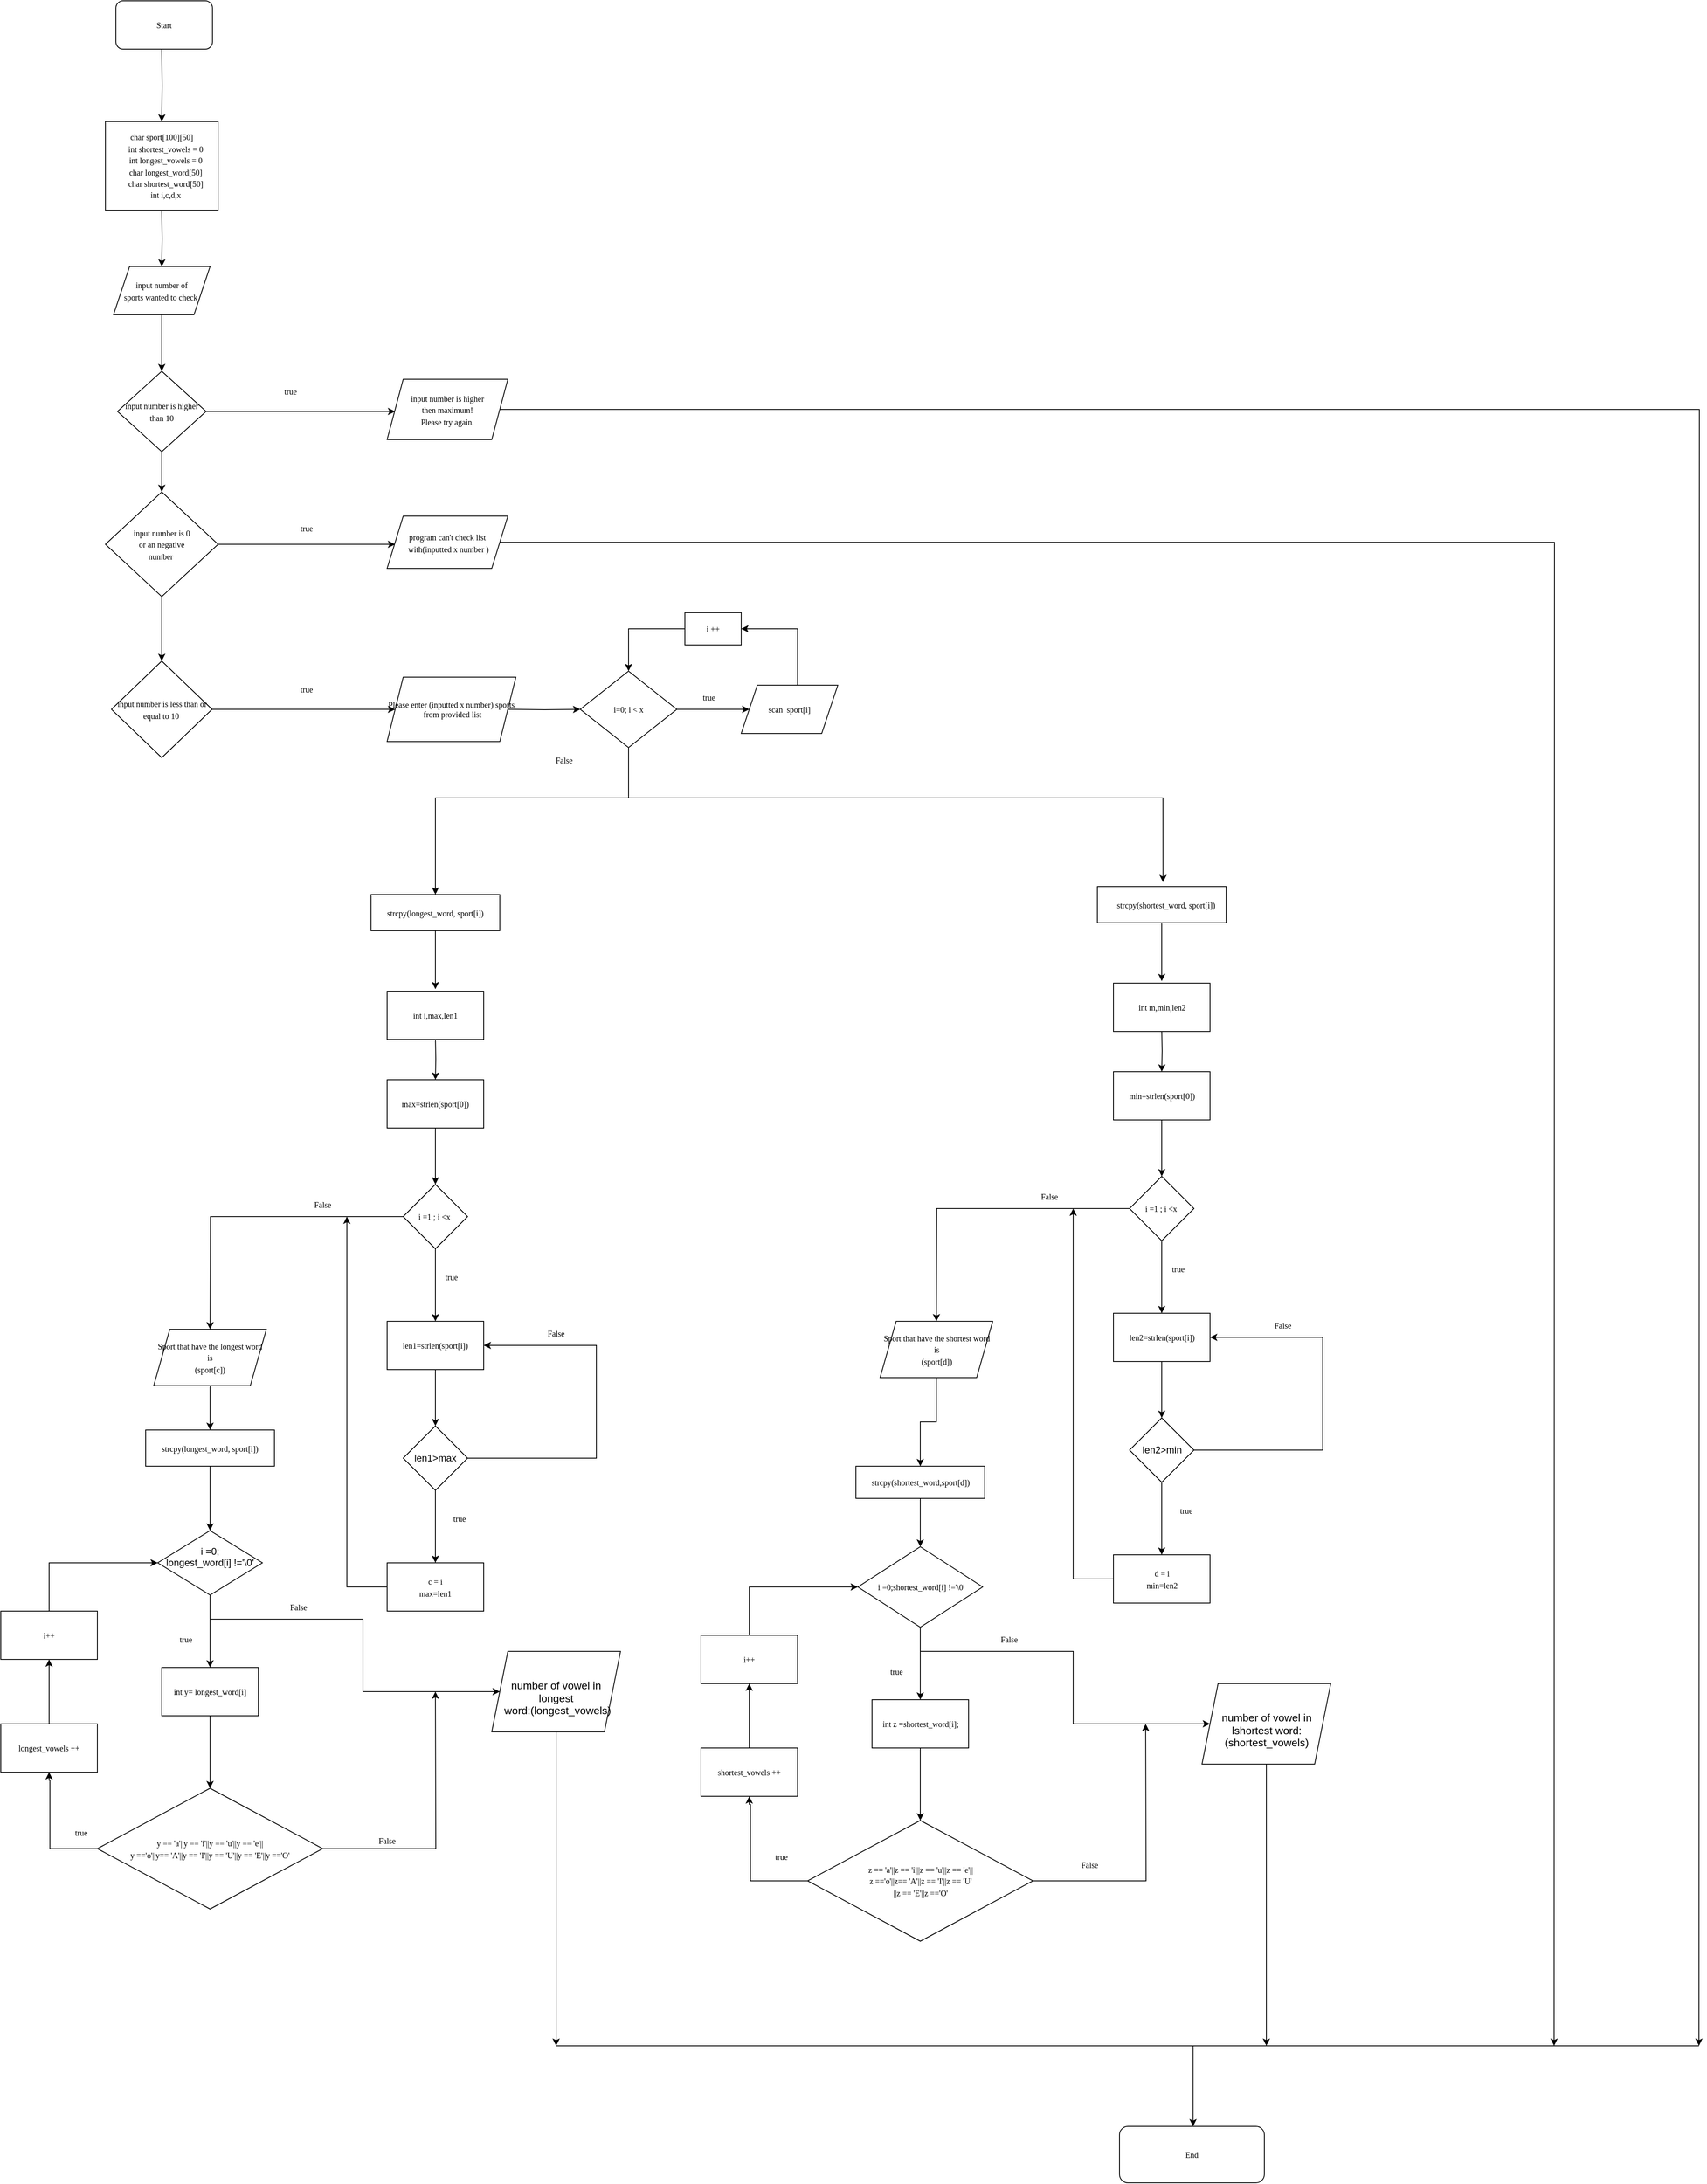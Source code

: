 <mxfile version="22.1.4" type="device">
  <diagram name="Page-1" id="bylLVdhNhdebg491qZv4">
    <mxGraphModel dx="1657" dy="1540" grid="1" gridSize="10" guides="1" tooltips="1" connect="1" arrows="1" fold="1" page="1" pageScale="1" pageWidth="850" pageHeight="1100" math="0" shadow="0">
      <root>
        <mxCell id="0" />
        <mxCell id="1" parent="0" />
        <mxCell id="D5_zNUtGiPTcxHI_EXiZ-26" value="" style="edgeStyle=orthogonalEdgeStyle;rounded=0;orthogonalLoop=1;jettySize=auto;html=1;entryX=0.5;entryY=0;entryDx=0;entryDy=0;" edge="1" parent="1" target="D5_zNUtGiPTcxHI_EXiZ-115">
          <mxGeometry relative="1" as="geometry">
            <mxPoint x="170" y="-110" as="sourcePoint" />
            <mxPoint x="169.974" y="-40" as="targetPoint" />
          </mxGeometry>
        </mxCell>
        <mxCell id="D5_zNUtGiPTcxHI_EXiZ-11" style="edgeStyle=orthogonalEdgeStyle;rounded=0;orthogonalLoop=1;jettySize=auto;html=1;entryX=0.5;entryY=0;entryDx=0;entryDy=0;" edge="1" parent="1" source="D5_zNUtGiPTcxHI_EXiZ-1" target="D5_zNUtGiPTcxHI_EXiZ-4">
          <mxGeometry relative="1" as="geometry" />
        </mxCell>
        <mxCell id="D5_zNUtGiPTcxHI_EXiZ-1" value="&lt;font style=&quot;font-size: 10px;&quot; face=&quot;Verdana&quot;&gt;input number of &lt;br&gt;sports wanted to check&amp;nbsp;&lt;/font&gt;" style="shape=parallelogram;perimeter=parallelogramPerimeter;whiteSpace=wrap;html=1;fixedSize=1;" vertex="1" parent="1">
          <mxGeometry x="110" y="160" width="120" height="60" as="geometry" />
        </mxCell>
        <mxCell id="D5_zNUtGiPTcxHI_EXiZ-12" style="edgeStyle=orthogonalEdgeStyle;rounded=0;orthogonalLoop=1;jettySize=auto;html=1;entryX=0.5;entryY=0;entryDx=0;entryDy=0;" edge="1" parent="1" source="D5_zNUtGiPTcxHI_EXiZ-4" target="D5_zNUtGiPTcxHI_EXiZ-10">
          <mxGeometry relative="1" as="geometry" />
        </mxCell>
        <mxCell id="D5_zNUtGiPTcxHI_EXiZ-16" value="" style="edgeStyle=orthogonalEdgeStyle;rounded=0;orthogonalLoop=1;jettySize=auto;html=1;" edge="1" parent="1" source="D5_zNUtGiPTcxHI_EXiZ-4">
          <mxGeometry relative="1" as="geometry">
            <mxPoint x="460" y="340" as="targetPoint" />
          </mxGeometry>
        </mxCell>
        <mxCell id="D5_zNUtGiPTcxHI_EXiZ-4" value="&lt;font style=&quot;font-size: 10px;&quot; face=&quot;Verdana&quot;&gt;input number is higher than 10&lt;/font&gt;" style="rhombus;whiteSpace=wrap;html=1;" vertex="1" parent="1">
          <mxGeometry x="115" y="290" width="110" height="100" as="geometry" />
        </mxCell>
        <mxCell id="D5_zNUtGiPTcxHI_EXiZ-21" value="" style="edgeStyle=orthogonalEdgeStyle;rounded=0;orthogonalLoop=1;jettySize=auto;html=1;" edge="1" parent="1" source="D5_zNUtGiPTcxHI_EXiZ-9">
          <mxGeometry relative="1" as="geometry">
            <mxPoint x="460" y="710" as="targetPoint" />
          </mxGeometry>
        </mxCell>
        <mxCell id="D5_zNUtGiPTcxHI_EXiZ-9" value="&lt;font style=&quot;font-size: 10px;&quot; face=&quot;Verdana&quot;&gt;input number is less than or equal to 10&amp;nbsp;&lt;/font&gt;" style="rhombus;whiteSpace=wrap;html=1;" vertex="1" parent="1">
          <mxGeometry x="107.5" y="650" width="125" height="120" as="geometry" />
        </mxCell>
        <mxCell id="D5_zNUtGiPTcxHI_EXiZ-13" style="edgeStyle=orthogonalEdgeStyle;rounded=0;orthogonalLoop=1;jettySize=auto;html=1;entryX=0.5;entryY=0;entryDx=0;entryDy=0;" edge="1" parent="1" source="D5_zNUtGiPTcxHI_EXiZ-10" target="D5_zNUtGiPTcxHI_EXiZ-9">
          <mxGeometry relative="1" as="geometry" />
        </mxCell>
        <mxCell id="D5_zNUtGiPTcxHI_EXiZ-19" value="" style="edgeStyle=orthogonalEdgeStyle;rounded=0;orthogonalLoop=1;jettySize=auto;html=1;" edge="1" parent="1" source="D5_zNUtGiPTcxHI_EXiZ-10">
          <mxGeometry relative="1" as="geometry">
            <mxPoint x="460" y="505" as="targetPoint" />
          </mxGeometry>
        </mxCell>
        <mxCell id="D5_zNUtGiPTcxHI_EXiZ-10" value="&lt;font style=&quot;font-size: 10px;&quot; face=&quot;Verdana&quot;&gt;input number is 0 &lt;br&gt;or an negative &lt;br&gt;number&amp;nbsp;&lt;/font&gt;" style="rhombus;whiteSpace=wrap;html=1;" vertex="1" parent="1">
          <mxGeometry x="100" y="440" width="140" height="130" as="geometry" />
        </mxCell>
        <mxCell id="D5_zNUtGiPTcxHI_EXiZ-17" value="&lt;font style=&quot;font-size: 10px;&quot; face=&quot;Verdana&quot;&gt;true&lt;/font&gt;" style="text;html=1;strokeColor=none;fillColor=none;align=center;verticalAlign=middle;whiteSpace=wrap;rounded=0;" vertex="1" parent="1">
          <mxGeometry x="300" y="300" width="60" height="30" as="geometry" />
        </mxCell>
        <mxCell id="D5_zNUtGiPTcxHI_EXiZ-31" value="" style="edgeStyle=orthogonalEdgeStyle;rounded=0;orthogonalLoop=1;jettySize=auto;html=1;" edge="1" parent="1" target="D5_zNUtGiPTcxHI_EXiZ-30">
          <mxGeometry relative="1" as="geometry">
            <mxPoint x="600" y="710" as="sourcePoint" />
          </mxGeometry>
        </mxCell>
        <mxCell id="D5_zNUtGiPTcxHI_EXiZ-27" style="edgeStyle=orthogonalEdgeStyle;rounded=0;orthogonalLoop=1;jettySize=auto;html=1;entryX=0.5;entryY=0;entryDx=0;entryDy=0;" edge="1" parent="1" target="D5_zNUtGiPTcxHI_EXiZ-1">
          <mxGeometry relative="1" as="geometry">
            <mxPoint x="170" y="90" as="sourcePoint" />
          </mxGeometry>
        </mxCell>
        <mxCell id="D5_zNUtGiPTcxHI_EXiZ-28" value="&lt;font style=&quot;font-size: 10px;&quot; face=&quot;Verdana&quot;&gt;true&lt;/font&gt;" style="text;html=1;strokeColor=none;fillColor=none;align=center;verticalAlign=middle;whiteSpace=wrap;rounded=0;" vertex="1" parent="1">
          <mxGeometry x="320" y="470" width="60" height="30" as="geometry" />
        </mxCell>
        <mxCell id="D5_zNUtGiPTcxHI_EXiZ-29" value="&lt;font style=&quot;font-size: 10px;&quot; face=&quot;Verdana&quot;&gt;true&lt;/font&gt;" style="text;html=1;strokeColor=none;fillColor=none;align=center;verticalAlign=middle;whiteSpace=wrap;rounded=0;" vertex="1" parent="1">
          <mxGeometry x="320" y="670" width="60" height="30" as="geometry" />
        </mxCell>
        <mxCell id="D5_zNUtGiPTcxHI_EXiZ-33" value="" style="edgeStyle=orthogonalEdgeStyle;rounded=0;orthogonalLoop=1;jettySize=auto;html=1;" edge="1" parent="1" source="D5_zNUtGiPTcxHI_EXiZ-30" target="D5_zNUtGiPTcxHI_EXiZ-32">
          <mxGeometry relative="1" as="geometry" />
        </mxCell>
        <mxCell id="D5_zNUtGiPTcxHI_EXiZ-166" style="edgeStyle=orthogonalEdgeStyle;rounded=0;orthogonalLoop=1;jettySize=auto;html=1;entryX=0.5;entryY=0;entryDx=0;entryDy=0;" edge="1" parent="1" source="D5_zNUtGiPTcxHI_EXiZ-30" target="D5_zNUtGiPTcxHI_EXiZ-44">
          <mxGeometry relative="1" as="geometry">
            <mxPoint x="750" y="840" as="targetPoint" />
            <Array as="points">
              <mxPoint x="750" y="820" />
              <mxPoint x="510" y="820" />
            </Array>
          </mxGeometry>
        </mxCell>
        <mxCell id="D5_zNUtGiPTcxHI_EXiZ-30" value="&lt;font style=&quot;font-size: 10px;&quot; face=&quot;Verdana&quot;&gt;i=0; i &amp;lt; x&lt;/font&gt;" style="rhombus;whiteSpace=wrap;html=1;" vertex="1" parent="1">
          <mxGeometry x="690" y="662.5" width="120" height="95" as="geometry" />
        </mxCell>
        <mxCell id="D5_zNUtGiPTcxHI_EXiZ-32" value="&lt;font style=&quot;font-size: 10px;&quot; face=&quot;Verdana&quot;&gt;scan&amp;nbsp; sport[i]&lt;/font&gt;" style="shape=parallelogram;perimeter=parallelogramPerimeter;whiteSpace=wrap;html=1;fixedSize=1;" vertex="1" parent="1">
          <mxGeometry x="890" y="680" width="120" height="60" as="geometry" />
        </mxCell>
        <mxCell id="D5_zNUtGiPTcxHI_EXiZ-34" value="&lt;font style=&quot;font-size: 10px;&quot; face=&quot;Verdana&quot;&gt;i ++&lt;/font&gt;" style="whiteSpace=wrap;html=1;" vertex="1" parent="1">
          <mxGeometry x="820" y="590" width="70" height="40" as="geometry" />
        </mxCell>
        <mxCell id="D5_zNUtGiPTcxHI_EXiZ-41" value="" style="endArrow=classic;html=1;rounded=0;entryX=1;entryY=0.5;entryDx=0;entryDy=0;" edge="1" parent="1" target="D5_zNUtGiPTcxHI_EXiZ-34">
          <mxGeometry width="50" height="50" relative="1" as="geometry">
            <mxPoint x="960" y="680" as="sourcePoint" />
            <mxPoint x="960" y="600" as="targetPoint" />
            <Array as="points">
              <mxPoint x="960" y="610" />
            </Array>
          </mxGeometry>
        </mxCell>
        <mxCell id="D5_zNUtGiPTcxHI_EXiZ-42" value="" style="endArrow=classic;html=1;rounded=0;entryX=0.5;entryY=0;entryDx=0;entryDy=0;" edge="1" parent="1" target="D5_zNUtGiPTcxHI_EXiZ-30">
          <mxGeometry width="50" height="50" relative="1" as="geometry">
            <mxPoint x="820" y="610" as="sourcePoint" />
            <mxPoint x="870" y="560" as="targetPoint" />
            <Array as="points">
              <mxPoint x="750" y="610" />
            </Array>
          </mxGeometry>
        </mxCell>
        <mxCell id="D5_zNUtGiPTcxHI_EXiZ-43" value="&lt;font style=&quot;font-size: 10px;&quot; face=&quot;Verdana&quot;&gt;true&lt;/font&gt;" style="text;html=1;strokeColor=none;fillColor=none;align=center;verticalAlign=middle;whiteSpace=wrap;rounded=0;" vertex="1" parent="1">
          <mxGeometry x="820" y="680" width="60" height="30" as="geometry" />
        </mxCell>
        <mxCell id="D5_zNUtGiPTcxHI_EXiZ-47" value="" style="edgeStyle=orthogonalEdgeStyle;rounded=0;orthogonalLoop=1;jettySize=auto;html=1;" edge="1" parent="1" source="D5_zNUtGiPTcxHI_EXiZ-44">
          <mxGeometry relative="1" as="geometry">
            <mxPoint x="510" y="1057.5" as="targetPoint" />
          </mxGeometry>
        </mxCell>
        <mxCell id="D5_zNUtGiPTcxHI_EXiZ-44" value="&lt;font style=&quot;font-size: 10px;&quot; face=&quot;Verdana&quot;&gt;strcpy(longest_word, sport[i])&lt;/font&gt;" style="whiteSpace=wrap;html=1;" vertex="1" parent="1">
          <mxGeometry x="430" y="940" width="160" height="45" as="geometry" />
        </mxCell>
        <mxCell id="D5_zNUtGiPTcxHI_EXiZ-55" style="edgeStyle=orthogonalEdgeStyle;rounded=0;orthogonalLoop=1;jettySize=auto;html=1;entryX=0.5;entryY=0;entryDx=0;entryDy=0;" edge="1" parent="1" target="D5_zNUtGiPTcxHI_EXiZ-54">
          <mxGeometry relative="1" as="geometry">
            <mxPoint x="510" y="1117.5" as="sourcePoint" />
          </mxGeometry>
        </mxCell>
        <mxCell id="D5_zNUtGiPTcxHI_EXiZ-58" value="" style="edgeStyle=orthogonalEdgeStyle;rounded=0;orthogonalLoop=1;jettySize=auto;html=1;" edge="1" parent="1" source="D5_zNUtGiPTcxHI_EXiZ-54" target="D5_zNUtGiPTcxHI_EXiZ-57">
          <mxGeometry relative="1" as="geometry" />
        </mxCell>
        <mxCell id="D5_zNUtGiPTcxHI_EXiZ-54" value="&lt;font style=&quot;font-size: 10px;&quot; face=&quot;Verdana&quot;&gt;max=strlen(sport[0])&lt;/font&gt;" style="rounded=0;whiteSpace=wrap;html=1;" vertex="1" parent="1">
          <mxGeometry x="450" y="1170" width="120" height="60" as="geometry" />
        </mxCell>
        <mxCell id="D5_zNUtGiPTcxHI_EXiZ-56" value="&lt;font style=&quot;font-size: 10px;&quot; face=&quot;Verdana&quot;&gt;Start&lt;/font&gt;" style="rounded=1;whiteSpace=wrap;html=1;" vertex="1" parent="1">
          <mxGeometry x="113" y="-170" width="120" height="60" as="geometry" />
        </mxCell>
        <mxCell id="D5_zNUtGiPTcxHI_EXiZ-61" value="" style="edgeStyle=orthogonalEdgeStyle;rounded=0;orthogonalLoop=1;jettySize=auto;html=1;" edge="1" parent="1" source="D5_zNUtGiPTcxHI_EXiZ-57">
          <mxGeometry relative="1" as="geometry">
            <mxPoint x="230" y="1480" as="targetPoint" />
          </mxGeometry>
        </mxCell>
        <mxCell id="D5_zNUtGiPTcxHI_EXiZ-67" value="" style="edgeStyle=orthogonalEdgeStyle;rounded=0;orthogonalLoop=1;jettySize=auto;html=1;" edge="1" parent="1" source="D5_zNUtGiPTcxHI_EXiZ-57" target="D5_zNUtGiPTcxHI_EXiZ-66">
          <mxGeometry relative="1" as="geometry" />
        </mxCell>
        <mxCell id="D5_zNUtGiPTcxHI_EXiZ-57" value="&lt;font face=&quot;Verdana&quot; style=&quot;font-size: 10px;&quot;&gt;i =1 ; i &amp;lt;x&amp;nbsp;&lt;/font&gt;" style="rhombus;whiteSpace=wrap;html=1;rounded=0;" vertex="1" parent="1">
          <mxGeometry x="470" y="1300" width="80" height="80" as="geometry" />
        </mxCell>
        <mxCell id="D5_zNUtGiPTcxHI_EXiZ-175" style="edgeStyle=orthogonalEdgeStyle;rounded=0;orthogonalLoop=1;jettySize=auto;html=1;" edge="1" parent="1" source="D5_zNUtGiPTcxHI_EXiZ-62">
          <mxGeometry relative="1" as="geometry">
            <mxPoint x="2080" y="2370" as="targetPoint" />
          </mxGeometry>
        </mxCell>
        <mxCell id="D5_zNUtGiPTcxHI_EXiZ-62" value="&lt;font style=&quot;font-size: 10px;&quot; face=&quot;Verdana&quot;&gt;input number is higher &lt;br&gt;then maximum!&lt;br style=&quot;border-color: var(--border-color);&quot;&gt;&lt;span style=&quot;&quot;&gt;Please try again.&lt;/span&gt;&lt;/font&gt;" style="shape=parallelogram;perimeter=parallelogramPerimeter;whiteSpace=wrap;html=1;fixedSize=1;" vertex="1" parent="1">
          <mxGeometry x="450" y="300" width="150" height="75" as="geometry" />
        </mxCell>
        <mxCell id="D5_zNUtGiPTcxHI_EXiZ-176" style="edgeStyle=orthogonalEdgeStyle;rounded=0;orthogonalLoop=1;jettySize=auto;html=1;" edge="1" parent="1" source="D5_zNUtGiPTcxHI_EXiZ-63">
          <mxGeometry relative="1" as="geometry">
            <mxPoint x="1900" y="2370" as="targetPoint" />
          </mxGeometry>
        </mxCell>
        <mxCell id="D5_zNUtGiPTcxHI_EXiZ-63" value="&lt;font style=&quot;font-size: 10px;&quot; face=&quot;Verdana&quot;&gt;&lt;font style=&quot;font-size: 10px;&quot;&gt;program can&#39;t check list&lt;br&gt;&amp;nbsp;with&lt;/font&gt;&lt;span style=&quot;&quot;&gt;(inputted x number )&lt;/span&gt;&lt;/font&gt;" style="shape=parallelogram;perimeter=parallelogramPerimeter;whiteSpace=wrap;html=1;fixedSize=1;" vertex="1" parent="1">
          <mxGeometry x="450" y="470" width="150" height="65" as="geometry" />
        </mxCell>
        <mxCell id="D5_zNUtGiPTcxHI_EXiZ-64" value="&lt;div style=&quot;border-color: var(--border-color); font-size: 10px;&quot;&gt;&lt;font style=&quot;font-size: 10px;&quot; face=&quot;Verdana&quot;&gt;&lt;font style=&quot;border-color: var(--border-color); font-size: 10px;&quot;&gt;Please enter&amp;nbsp;(inputted x number)&amp;nbsp;&lt;/font&gt;&lt;span style=&quot;background-color: initial;&quot;&gt;sports&lt;/span&gt;&lt;/font&gt;&lt;/div&gt;&lt;div style=&quot;border-color: var(--border-color); font-size: 10px;&quot;&gt;&lt;font style=&quot;font-size: 10px;&quot; face=&quot;Verdana&quot;&gt;&lt;span style=&quot;background-color: initial;&quot;&gt;&amp;nbsp;from provided list&lt;/span&gt;&lt;/font&gt;&lt;/div&gt;" style="shape=parallelogram;perimeter=parallelogramPerimeter;whiteSpace=wrap;html=1;fixedSize=1;" vertex="1" parent="1">
          <mxGeometry x="450" y="670" width="160" height="80" as="geometry" />
        </mxCell>
        <mxCell id="D5_zNUtGiPTcxHI_EXiZ-101" style="edgeStyle=orthogonalEdgeStyle;rounded=0;orthogonalLoop=1;jettySize=auto;html=1;entryX=0.5;entryY=0;entryDx=0;entryDy=0;" edge="1" parent="1" source="D5_zNUtGiPTcxHI_EXiZ-65" target="D5_zNUtGiPTcxHI_EXiZ-100">
          <mxGeometry relative="1" as="geometry" />
        </mxCell>
        <mxCell id="D5_zNUtGiPTcxHI_EXiZ-65" value="&lt;font style=&quot;font-size: 10px;&quot; face=&quot;Verdana&quot;&gt;Sport that have the longest word is&lt;br&gt;(sport[c])&lt;/font&gt;" style="shape=parallelogram;perimeter=parallelogramPerimeter;whiteSpace=wrap;html=1;fixedSize=1;" vertex="1" parent="1">
          <mxGeometry x="160" y="1480" width="140" height="70" as="geometry" />
        </mxCell>
        <mxCell id="D5_zNUtGiPTcxHI_EXiZ-72" value="" style="edgeStyle=orthogonalEdgeStyle;rounded=0;orthogonalLoop=1;jettySize=auto;html=1;" edge="1" parent="1" source="D5_zNUtGiPTcxHI_EXiZ-66" target="D5_zNUtGiPTcxHI_EXiZ-71">
          <mxGeometry relative="1" as="geometry" />
        </mxCell>
        <mxCell id="D5_zNUtGiPTcxHI_EXiZ-66" value="&lt;font style=&quot;font-size: 10px;&quot; face=&quot;Verdana&quot;&gt;len1=strlen(sport[i])&lt;/font&gt;" style="rounded=0;whiteSpace=wrap;html=1;" vertex="1" parent="1">
          <mxGeometry x="450" y="1470" width="120" height="60" as="geometry" />
        </mxCell>
        <mxCell id="D5_zNUtGiPTcxHI_EXiZ-68" value="&lt;font style=&quot;font-size: 10px;&quot; face=&quot;Verdana&quot;&gt;true&lt;/font&gt;" style="text;html=1;strokeColor=none;fillColor=none;align=center;verticalAlign=middle;whiteSpace=wrap;rounded=0;" vertex="1" parent="1">
          <mxGeometry x="500" y="1400" width="60" height="30" as="geometry" />
        </mxCell>
        <mxCell id="D5_zNUtGiPTcxHI_EXiZ-69" value="&lt;font style=&quot;font-size: 10px;&quot; face=&quot;Verdana&quot;&gt;False&lt;/font&gt;" style="text;html=1;strokeColor=none;fillColor=none;align=center;verticalAlign=middle;whiteSpace=wrap;rounded=0;" vertex="1" parent="1">
          <mxGeometry x="640" y="757.5" width="60" height="30" as="geometry" />
        </mxCell>
        <mxCell id="D5_zNUtGiPTcxHI_EXiZ-70" value="&lt;font style=&quot;font-size: 10px;&quot; face=&quot;Verdana&quot;&gt;False&lt;/font&gt;" style="text;html=1;strokeColor=none;fillColor=none;align=center;verticalAlign=middle;whiteSpace=wrap;rounded=0;" vertex="1" parent="1">
          <mxGeometry x="340" y="1310" width="60" height="30" as="geometry" />
        </mxCell>
        <mxCell id="D5_zNUtGiPTcxHI_EXiZ-74" value="" style="edgeStyle=orthogonalEdgeStyle;rounded=0;orthogonalLoop=1;jettySize=auto;html=1;" edge="1" parent="1" source="D5_zNUtGiPTcxHI_EXiZ-71" target="D5_zNUtGiPTcxHI_EXiZ-73">
          <mxGeometry relative="1" as="geometry" />
        </mxCell>
        <mxCell id="D5_zNUtGiPTcxHI_EXiZ-76" style="edgeStyle=orthogonalEdgeStyle;rounded=0;orthogonalLoop=1;jettySize=auto;html=1;entryX=1;entryY=0.5;entryDx=0;entryDy=0;" edge="1" parent="1" source="D5_zNUtGiPTcxHI_EXiZ-71" target="D5_zNUtGiPTcxHI_EXiZ-66">
          <mxGeometry relative="1" as="geometry">
            <mxPoint x="660" y="1500" as="targetPoint" />
            <Array as="points">
              <mxPoint x="710" y="1640" />
              <mxPoint x="710" y="1500" />
            </Array>
          </mxGeometry>
        </mxCell>
        <mxCell id="D5_zNUtGiPTcxHI_EXiZ-71" value="len1&amp;gt;max" style="rhombus;whiteSpace=wrap;html=1;rounded=0;" vertex="1" parent="1">
          <mxGeometry x="470" y="1600" width="80" height="80" as="geometry" />
        </mxCell>
        <mxCell id="D5_zNUtGiPTcxHI_EXiZ-78" style="edgeStyle=orthogonalEdgeStyle;rounded=0;orthogonalLoop=1;jettySize=auto;html=1;entryX=1;entryY=1;entryDx=0;entryDy=0;" edge="1" parent="1" source="D5_zNUtGiPTcxHI_EXiZ-73" target="D5_zNUtGiPTcxHI_EXiZ-70">
          <mxGeometry relative="1" as="geometry" />
        </mxCell>
        <mxCell id="D5_zNUtGiPTcxHI_EXiZ-73" value="&lt;font style=&quot;font-size: 10px;&quot; face=&quot;Verdana&quot;&gt;c = i&lt;br&gt;max=len1&lt;/font&gt;" style="rounded=0;whiteSpace=wrap;html=1;" vertex="1" parent="1">
          <mxGeometry x="450" y="1770" width="120" height="60" as="geometry" />
        </mxCell>
        <mxCell id="D5_zNUtGiPTcxHI_EXiZ-75" value="&lt;font style=&quot;font-size: 10px;&quot; face=&quot;Verdana&quot;&gt;true&lt;/font&gt;" style="text;html=1;strokeColor=none;fillColor=none;align=center;verticalAlign=middle;whiteSpace=wrap;rounded=0;" vertex="1" parent="1">
          <mxGeometry x="510" y="1700" width="60" height="30" as="geometry" />
        </mxCell>
        <mxCell id="D5_zNUtGiPTcxHI_EXiZ-77" value="&lt;font style=&quot;font-size: 10px;&quot; face=&quot;Verdana&quot;&gt;False&lt;/font&gt;" style="text;html=1;strokeColor=none;fillColor=none;align=center;verticalAlign=middle;whiteSpace=wrap;rounded=0;" vertex="1" parent="1">
          <mxGeometry x="630" y="1470" width="60" height="30" as="geometry" />
        </mxCell>
        <mxCell id="D5_zNUtGiPTcxHI_EXiZ-79" value="" style="edgeStyle=orthogonalEdgeStyle;rounded=0;orthogonalLoop=1;jettySize=auto;html=1;" edge="1" parent="1" source="D5_zNUtGiPTcxHI_EXiZ-80">
          <mxGeometry relative="1" as="geometry">
            <mxPoint x="1412.5" y="1047.5" as="targetPoint" />
          </mxGeometry>
        </mxCell>
        <mxCell id="D5_zNUtGiPTcxHI_EXiZ-80" value="&lt;font style=&quot;font-size: 10px;&quot; face=&quot;Verdana&quot;&gt;&amp;nbsp; &amp;nbsp; strcpy(shortest_word, sport[i])&lt;/font&gt;" style="whiteSpace=wrap;html=1;" vertex="1" parent="1">
          <mxGeometry x="1332.5" y="930" width="160" height="45" as="geometry" />
        </mxCell>
        <mxCell id="D5_zNUtGiPTcxHI_EXiZ-81" style="edgeStyle=orthogonalEdgeStyle;rounded=0;orthogonalLoop=1;jettySize=auto;html=1;entryX=0.5;entryY=0;entryDx=0;entryDy=0;" edge="1" parent="1" target="D5_zNUtGiPTcxHI_EXiZ-84">
          <mxGeometry relative="1" as="geometry">
            <mxPoint x="1412.5" y="1107.5" as="sourcePoint" />
          </mxGeometry>
        </mxCell>
        <mxCell id="D5_zNUtGiPTcxHI_EXiZ-83" value="" style="edgeStyle=orthogonalEdgeStyle;rounded=0;orthogonalLoop=1;jettySize=auto;html=1;" edge="1" parent="1" source="D5_zNUtGiPTcxHI_EXiZ-84" target="D5_zNUtGiPTcxHI_EXiZ-87">
          <mxGeometry relative="1" as="geometry" />
        </mxCell>
        <mxCell id="D5_zNUtGiPTcxHI_EXiZ-84" value="&lt;font style=&quot;font-size: 10px;&quot; face=&quot;Verdana&quot;&gt;min=strlen(sport[0])&lt;/font&gt;" style="rounded=0;whiteSpace=wrap;html=1;" vertex="1" parent="1">
          <mxGeometry x="1352.5" y="1160" width="120" height="60" as="geometry" />
        </mxCell>
        <mxCell id="D5_zNUtGiPTcxHI_EXiZ-85" value="" style="edgeStyle=orthogonalEdgeStyle;rounded=0;orthogonalLoop=1;jettySize=auto;html=1;" edge="1" parent="1" source="D5_zNUtGiPTcxHI_EXiZ-87">
          <mxGeometry relative="1" as="geometry">
            <mxPoint x="1132.5" y="1470" as="targetPoint" />
          </mxGeometry>
        </mxCell>
        <mxCell id="D5_zNUtGiPTcxHI_EXiZ-86" value="" style="edgeStyle=orthogonalEdgeStyle;rounded=0;orthogonalLoop=1;jettySize=auto;html=1;" edge="1" parent="1" source="D5_zNUtGiPTcxHI_EXiZ-87" target="D5_zNUtGiPTcxHI_EXiZ-90">
          <mxGeometry relative="1" as="geometry" />
        </mxCell>
        <mxCell id="D5_zNUtGiPTcxHI_EXiZ-87" value="&lt;font face=&quot;Verdana&quot; style=&quot;font-size: 10px;&quot;&gt;i =1 ; i &amp;lt;x&amp;nbsp;&lt;/font&gt;" style="rhombus;whiteSpace=wrap;html=1;rounded=0;" vertex="1" parent="1">
          <mxGeometry x="1372.5" y="1290" width="80" height="80" as="geometry" />
        </mxCell>
        <mxCell id="D5_zNUtGiPTcxHI_EXiZ-165" style="edgeStyle=orthogonalEdgeStyle;rounded=0;orthogonalLoop=1;jettySize=auto;html=1;entryX=0.5;entryY=0;entryDx=0;entryDy=0;" edge="1" parent="1" source="D5_zNUtGiPTcxHI_EXiZ-88" target="D5_zNUtGiPTcxHI_EXiZ-133">
          <mxGeometry relative="1" as="geometry" />
        </mxCell>
        <mxCell id="D5_zNUtGiPTcxHI_EXiZ-88" value="&lt;font style=&quot;font-size: 10px;&quot; face=&quot;Verdana&quot;&gt;Sport that have the shortest word is&lt;br&gt;(sport[d])&lt;/font&gt;" style="shape=parallelogram;perimeter=parallelogramPerimeter;whiteSpace=wrap;html=1;fixedSize=1;" vertex="1" parent="1">
          <mxGeometry x="1062.5" y="1470" width="140" height="70" as="geometry" />
        </mxCell>
        <mxCell id="D5_zNUtGiPTcxHI_EXiZ-89" value="" style="edgeStyle=orthogonalEdgeStyle;rounded=0;orthogonalLoop=1;jettySize=auto;html=1;" edge="1" parent="1" source="D5_zNUtGiPTcxHI_EXiZ-90" target="D5_zNUtGiPTcxHI_EXiZ-95">
          <mxGeometry relative="1" as="geometry" />
        </mxCell>
        <mxCell id="D5_zNUtGiPTcxHI_EXiZ-90" value="&lt;font style=&quot;font-size: 10px;&quot; face=&quot;Verdana&quot;&gt;len2=strlen(sport[i])&lt;/font&gt;" style="rounded=0;whiteSpace=wrap;html=1;" vertex="1" parent="1">
          <mxGeometry x="1352.5" y="1460" width="120" height="60" as="geometry" />
        </mxCell>
        <mxCell id="D5_zNUtGiPTcxHI_EXiZ-91" value="&lt;font style=&quot;font-size: 10px;&quot; face=&quot;Verdana&quot;&gt;true&lt;/font&gt;" style="text;html=1;strokeColor=none;fillColor=none;align=center;verticalAlign=middle;whiteSpace=wrap;rounded=0;" vertex="1" parent="1">
          <mxGeometry x="1402.5" y="1390" width="60" height="30" as="geometry" />
        </mxCell>
        <mxCell id="D5_zNUtGiPTcxHI_EXiZ-92" value="&lt;font style=&quot;font-size: 10px;&quot; face=&quot;Verdana&quot;&gt;False&lt;/font&gt;" style="text;html=1;strokeColor=none;fillColor=none;align=center;verticalAlign=middle;whiteSpace=wrap;rounded=0;" vertex="1" parent="1">
          <mxGeometry x="1242.5" y="1300" width="60" height="30" as="geometry" />
        </mxCell>
        <mxCell id="D5_zNUtGiPTcxHI_EXiZ-93" value="" style="edgeStyle=orthogonalEdgeStyle;rounded=0;orthogonalLoop=1;jettySize=auto;html=1;" edge="1" parent="1" source="D5_zNUtGiPTcxHI_EXiZ-95" target="D5_zNUtGiPTcxHI_EXiZ-97">
          <mxGeometry relative="1" as="geometry" />
        </mxCell>
        <mxCell id="D5_zNUtGiPTcxHI_EXiZ-94" style="edgeStyle=orthogonalEdgeStyle;rounded=0;orthogonalLoop=1;jettySize=auto;html=1;entryX=1;entryY=0.5;entryDx=0;entryDy=0;" edge="1" parent="1" source="D5_zNUtGiPTcxHI_EXiZ-95" target="D5_zNUtGiPTcxHI_EXiZ-90">
          <mxGeometry relative="1" as="geometry">
            <mxPoint x="1562.5" y="1490" as="targetPoint" />
            <Array as="points">
              <mxPoint x="1612.5" y="1630" />
              <mxPoint x="1612.5" y="1490" />
            </Array>
          </mxGeometry>
        </mxCell>
        <mxCell id="D5_zNUtGiPTcxHI_EXiZ-95" value="len2&amp;gt;min" style="rhombus;whiteSpace=wrap;html=1;rounded=0;" vertex="1" parent="1">
          <mxGeometry x="1372.5" y="1590" width="80" height="80" as="geometry" />
        </mxCell>
        <mxCell id="D5_zNUtGiPTcxHI_EXiZ-96" style="edgeStyle=orthogonalEdgeStyle;rounded=0;orthogonalLoop=1;jettySize=auto;html=1;entryX=1;entryY=1;entryDx=0;entryDy=0;" edge="1" parent="1" source="D5_zNUtGiPTcxHI_EXiZ-97" target="D5_zNUtGiPTcxHI_EXiZ-92">
          <mxGeometry relative="1" as="geometry" />
        </mxCell>
        <mxCell id="D5_zNUtGiPTcxHI_EXiZ-97" value="&lt;font style=&quot;font-size: 10px;&quot; face=&quot;Verdana&quot;&gt;d = i&lt;br&gt;min=len2&lt;/font&gt;" style="rounded=0;whiteSpace=wrap;html=1;" vertex="1" parent="1">
          <mxGeometry x="1352.5" y="1760" width="120" height="60" as="geometry" />
        </mxCell>
        <mxCell id="D5_zNUtGiPTcxHI_EXiZ-98" value="&lt;font style=&quot;font-size: 10px;&quot; face=&quot;Verdana&quot;&gt;true&lt;/font&gt;" style="text;html=1;strokeColor=none;fillColor=none;align=center;verticalAlign=middle;whiteSpace=wrap;rounded=0;" vertex="1" parent="1">
          <mxGeometry x="1412.5" y="1690" width="60" height="30" as="geometry" />
        </mxCell>
        <mxCell id="D5_zNUtGiPTcxHI_EXiZ-99" value="&lt;font style=&quot;font-size: 10px;&quot; face=&quot;Verdana&quot;&gt;False&lt;/font&gt;" style="text;html=1;strokeColor=none;fillColor=none;align=center;verticalAlign=middle;whiteSpace=wrap;rounded=0;" vertex="1" parent="1">
          <mxGeometry x="1532.5" y="1460" width="60" height="30" as="geometry" />
        </mxCell>
        <mxCell id="D5_zNUtGiPTcxHI_EXiZ-103" value="" style="edgeStyle=orthogonalEdgeStyle;rounded=0;orthogonalLoop=1;jettySize=auto;html=1;" edge="1" parent="1" source="D5_zNUtGiPTcxHI_EXiZ-100" target="D5_zNUtGiPTcxHI_EXiZ-102">
          <mxGeometry relative="1" as="geometry" />
        </mxCell>
        <mxCell id="D5_zNUtGiPTcxHI_EXiZ-100" value="&lt;font style=&quot;font-size: 10px;&quot; face=&quot;Verdana&quot;&gt;strcpy(longest_word, sport[i])&lt;/font&gt;" style="whiteSpace=wrap;html=1;" vertex="1" parent="1">
          <mxGeometry x="150" y="1605" width="160" height="45" as="geometry" />
        </mxCell>
        <mxCell id="D5_zNUtGiPTcxHI_EXiZ-105" value="" style="edgeStyle=orthogonalEdgeStyle;rounded=0;orthogonalLoop=1;jettySize=auto;html=1;" edge="1" parent="1" source="D5_zNUtGiPTcxHI_EXiZ-102">
          <mxGeometry relative="1" as="geometry">
            <mxPoint x="230" y="1900.0" as="targetPoint" />
          </mxGeometry>
        </mxCell>
        <mxCell id="D5_zNUtGiPTcxHI_EXiZ-110" value="" style="edgeStyle=orthogonalEdgeStyle;rounded=0;orthogonalLoop=1;jettySize=auto;html=1;" edge="1" parent="1" source="D5_zNUtGiPTcxHI_EXiZ-102" target="D5_zNUtGiPTcxHI_EXiZ-109">
          <mxGeometry relative="1" as="geometry">
            <Array as="points">
              <mxPoint x="230" y="1840" />
              <mxPoint x="420" y="1840" />
            </Array>
          </mxGeometry>
        </mxCell>
        <mxCell id="D5_zNUtGiPTcxHI_EXiZ-102" value="i =0;&lt;br&gt;longest_word[i] !=&#39;\0&#39;&lt;br&gt;&amp;nbsp;" style="rhombus;whiteSpace=wrap;html=1;" vertex="1" parent="1">
          <mxGeometry x="165" y="1730" width="130" height="80" as="geometry" />
        </mxCell>
        <mxCell id="D5_zNUtGiPTcxHI_EXiZ-168" style="edgeStyle=orthogonalEdgeStyle;rounded=0;orthogonalLoop=1;jettySize=auto;html=1;" edge="1" parent="1" source="D5_zNUtGiPTcxHI_EXiZ-109">
          <mxGeometry relative="1" as="geometry">
            <mxPoint x="660" y="2370" as="targetPoint" />
          </mxGeometry>
        </mxCell>
        <mxCell id="D5_zNUtGiPTcxHI_EXiZ-109" value="&lt;span style=&quot;font-size:10.0pt;mso-bidi-font-size:12.0pt;&lt;br/&gt;line-height:107%;font-family:&amp;quot;Verdana&amp;quot;,sans-serif;mso-fareast-font-family:Calibri;&lt;br/&gt;mso-fareast-theme-font:minor-latin;mso-bidi-font-family:&amp;quot;Cordia New&amp;quot;;&lt;br/&gt;mso-bidi-theme-font:minor-bidi;mso-ansi-language:EN-US;mso-fareast-language:&lt;br/&gt;EN-US;mso-bidi-language:TH&quot;&gt;&lt;br&gt;number of vowel in longest&lt;br&gt;&amp;nbsp;word:(longest_vowels)&lt;/span&gt;&lt;br&gt;" style="shape=parallelogram;perimeter=parallelogramPerimeter;whiteSpace=wrap;html=1;fixedSize=1;" vertex="1" parent="1">
          <mxGeometry x="580" y="1880" width="160" height="100" as="geometry" />
        </mxCell>
        <mxCell id="D5_zNUtGiPTcxHI_EXiZ-112" value="&lt;font style=&quot;font-size: 10px;&quot; face=&quot;Verdana&quot;&gt;False&lt;/font&gt;" style="text;html=1;strokeColor=none;fillColor=none;align=center;verticalAlign=middle;whiteSpace=wrap;rounded=0;" vertex="1" parent="1">
          <mxGeometry x="310" y="1810" width="60" height="30" as="geometry" />
        </mxCell>
        <mxCell id="D5_zNUtGiPTcxHI_EXiZ-113" value="&lt;font style=&quot;font-size: 10px;&quot; face=&quot;Verdana&quot;&gt;true&lt;/font&gt;" style="text;html=1;strokeColor=none;fillColor=none;align=center;verticalAlign=middle;whiteSpace=wrap;rounded=0;" vertex="1" parent="1">
          <mxGeometry x="170" y="1850" width="60" height="30" as="geometry" />
        </mxCell>
        <mxCell id="D5_zNUtGiPTcxHI_EXiZ-115" value="&lt;font style=&quot;font-size: 10px;&quot; face=&quot;Verdana&quot;&gt;char sport[100][50]&lt;br style=&quot;border-color: var(--border-color);&quot;&gt;&amp;nbsp; &amp;nbsp; int shortest_vowels = 0&lt;br style=&quot;border-color: var(--border-color);&quot;&gt;&amp;nbsp; &amp;nbsp; int longest_vowels = 0&lt;br style=&quot;border-color: var(--border-color);&quot;&gt;&amp;nbsp; &amp;nbsp; char longest_word[50]&lt;br style=&quot;border-color: var(--border-color);&quot;&gt;&amp;nbsp; &amp;nbsp; char shortest_word[50]&lt;br style=&quot;border-color: var(--border-color);&quot;&gt;&amp;nbsp; &amp;nbsp; int i,c,d,x&lt;/font&gt;" style="rounded=0;whiteSpace=wrap;html=1;" vertex="1" parent="1">
          <mxGeometry x="100" y="-20" width="140" height="110" as="geometry" />
        </mxCell>
        <mxCell id="D5_zNUtGiPTcxHI_EXiZ-116" value="&lt;font style=&quot;font-size: 10px;&quot; face=&quot;Verdana&quot;&gt;int m,min,len2&lt;/font&gt;" style="rounded=0;whiteSpace=wrap;html=1;" vertex="1" parent="1">
          <mxGeometry x="1352.5" y="1050" width="120" height="60" as="geometry" />
        </mxCell>
        <mxCell id="D5_zNUtGiPTcxHI_EXiZ-117" value="&lt;font style=&quot;font-size: 10px;&quot; face=&quot;Verdana&quot;&gt;int i,max,len1&lt;/font&gt;" style="rounded=0;whiteSpace=wrap;html=1;" vertex="1" parent="1">
          <mxGeometry x="450" y="1060" width="120" height="60" as="geometry" />
        </mxCell>
        <mxCell id="D5_zNUtGiPTcxHI_EXiZ-120" value="" style="edgeStyle=orthogonalEdgeStyle;rounded=0;orthogonalLoop=1;jettySize=auto;html=1;" edge="1" parent="1" source="D5_zNUtGiPTcxHI_EXiZ-118" target="D5_zNUtGiPTcxHI_EXiZ-119">
          <mxGeometry relative="1" as="geometry" />
        </mxCell>
        <mxCell id="D5_zNUtGiPTcxHI_EXiZ-118" value="&lt;font style=&quot;font-size: 10px;&quot; face=&quot;Verdana&quot;&gt;int y= longest_word[i]&lt;/font&gt;" style="rounded=0;whiteSpace=wrap;html=1;" vertex="1" parent="1">
          <mxGeometry x="170" y="1900" width="120" height="60" as="geometry" />
        </mxCell>
        <mxCell id="D5_zNUtGiPTcxHI_EXiZ-145" style="edgeStyle=orthogonalEdgeStyle;rounded=0;orthogonalLoop=1;jettySize=auto;html=1;entryX=0.5;entryY=1;entryDx=0;entryDy=0;" edge="1" parent="1" source="D5_zNUtGiPTcxHI_EXiZ-119" target="D5_zNUtGiPTcxHI_EXiZ-122">
          <mxGeometry relative="1" as="geometry">
            <mxPoint y="2160" as="targetPoint" />
            <Array as="points">
              <mxPoint x="31" y="2125" />
              <mxPoint x="31" y="2040" />
            </Array>
          </mxGeometry>
        </mxCell>
        <mxCell id="D5_zNUtGiPTcxHI_EXiZ-149" style="edgeStyle=orthogonalEdgeStyle;rounded=0;orthogonalLoop=1;jettySize=auto;html=1;" edge="1" parent="1" source="D5_zNUtGiPTcxHI_EXiZ-119">
          <mxGeometry relative="1" as="geometry">
            <mxPoint x="510" y="1930" as="targetPoint" />
          </mxGeometry>
        </mxCell>
        <mxCell id="D5_zNUtGiPTcxHI_EXiZ-119" value="&lt;font style=&quot;font-size: 10px;&quot; face=&quot;Verdana&quot;&gt;y == &#39;a&#39;||y == &#39;i&#39;||y == &#39;u&#39;||y == &#39;e&#39;||&lt;br&gt;y ==&#39;o&#39;||y== &#39;A&#39;||y == &#39;I&#39;||y == &#39;U&#39;||y == &#39;E&#39;||y ==&#39;O&#39;&lt;/font&gt;" style="rhombus;whiteSpace=wrap;html=1;rounded=0;" vertex="1" parent="1">
          <mxGeometry x="90" y="2050" width="280" height="150" as="geometry" />
        </mxCell>
        <mxCell id="D5_zNUtGiPTcxHI_EXiZ-147" value="" style="edgeStyle=orthogonalEdgeStyle;rounded=0;orthogonalLoop=1;jettySize=auto;html=1;" edge="1" parent="1" source="D5_zNUtGiPTcxHI_EXiZ-122" target="D5_zNUtGiPTcxHI_EXiZ-146">
          <mxGeometry relative="1" as="geometry" />
        </mxCell>
        <mxCell id="D5_zNUtGiPTcxHI_EXiZ-122" value="&lt;font style=&quot;font-size: 10px;&quot; face=&quot;Verdana&quot;&gt;longest_vowels ++&lt;/font&gt;" style="whiteSpace=wrap;html=1;rounded=0;" vertex="1" parent="1">
          <mxGeometry x="-30" y="1970" width="120" height="60" as="geometry" />
        </mxCell>
        <mxCell id="D5_zNUtGiPTcxHI_EXiZ-124" value="&lt;font style=&quot;font-size: 10px;&quot; face=&quot;Verdana&quot;&gt;true&lt;/font&gt;" style="text;html=1;strokeColor=none;fillColor=none;align=center;verticalAlign=middle;whiteSpace=wrap;rounded=0;" vertex="1" parent="1">
          <mxGeometry x="40" y="2090" width="60" height="30" as="geometry" />
        </mxCell>
        <mxCell id="D5_zNUtGiPTcxHI_EXiZ-127" value="&lt;font style=&quot;font-size: 10px;&quot; face=&quot;Verdana&quot;&gt;False&lt;/font&gt;" style="text;html=1;strokeColor=none;fillColor=none;align=center;verticalAlign=middle;whiteSpace=wrap;rounded=0;" vertex="1" parent="1">
          <mxGeometry x="420" y="2100" width="60" height="30" as="geometry" />
        </mxCell>
        <mxCell id="D5_zNUtGiPTcxHI_EXiZ-132" value="" style="edgeStyle=orthogonalEdgeStyle;rounded=0;orthogonalLoop=1;jettySize=auto;html=1;" edge="1" parent="1" source="D5_zNUtGiPTcxHI_EXiZ-133" target="D5_zNUtGiPTcxHI_EXiZ-136">
          <mxGeometry relative="1" as="geometry" />
        </mxCell>
        <mxCell id="D5_zNUtGiPTcxHI_EXiZ-133" value="&lt;font style=&quot;font-size: 10px;&quot; face=&quot;Verdana&quot;&gt;strcpy(shortest_word,sport[d])&lt;/font&gt;" style="whiteSpace=wrap;html=1;" vertex="1" parent="1">
          <mxGeometry x="1032.5" y="1650" width="160" height="40" as="geometry" />
        </mxCell>
        <mxCell id="D5_zNUtGiPTcxHI_EXiZ-134" value="" style="edgeStyle=orthogonalEdgeStyle;rounded=0;orthogonalLoop=1;jettySize=auto;html=1;" edge="1" parent="1" source="D5_zNUtGiPTcxHI_EXiZ-136">
          <mxGeometry relative="1" as="geometry">
            <mxPoint x="1112.5" y="1940.0" as="targetPoint" />
          </mxGeometry>
        </mxCell>
        <mxCell id="D5_zNUtGiPTcxHI_EXiZ-135" value="" style="edgeStyle=orthogonalEdgeStyle;rounded=0;orthogonalLoop=1;jettySize=auto;html=1;" edge="1" parent="1" source="D5_zNUtGiPTcxHI_EXiZ-136">
          <mxGeometry relative="1" as="geometry">
            <mxPoint x="1472.5" y="1970" as="targetPoint" />
            <Array as="points">
              <mxPoint x="1112.5" y="1880" />
              <mxPoint x="1302.5" y="1880" />
            </Array>
          </mxGeometry>
        </mxCell>
        <mxCell id="D5_zNUtGiPTcxHI_EXiZ-136" value="&lt;font style=&quot;font-size: 10px;&quot; face=&quot;Verdana&quot;&gt;&amp;nbsp;i =0;shortest_word[i] !=&#39;\0&#39;&lt;/font&gt;" style="rhombus;whiteSpace=wrap;html=1;" vertex="1" parent="1">
          <mxGeometry x="1035" y="1750" width="155" height="100" as="geometry" />
        </mxCell>
        <mxCell id="D5_zNUtGiPTcxHI_EXiZ-137" value="&lt;font style=&quot;font-size: 10px;&quot; face=&quot;Verdana&quot;&gt;False&lt;/font&gt;" style="text;html=1;strokeColor=none;fillColor=none;align=center;verticalAlign=middle;whiteSpace=wrap;rounded=0;" vertex="1" parent="1">
          <mxGeometry x="1192.5" y="1850" width="60" height="30" as="geometry" />
        </mxCell>
        <mxCell id="D5_zNUtGiPTcxHI_EXiZ-138" value="&lt;font style=&quot;font-size: 10px;&quot; face=&quot;Verdana&quot;&gt;true&lt;/font&gt;" style="text;html=1;strokeColor=none;fillColor=none;align=center;verticalAlign=middle;whiteSpace=wrap;rounded=0;" vertex="1" parent="1">
          <mxGeometry x="1052.5" y="1890" width="60" height="30" as="geometry" />
        </mxCell>
        <mxCell id="D5_zNUtGiPTcxHI_EXiZ-139" value="" style="edgeStyle=orthogonalEdgeStyle;rounded=0;orthogonalLoop=1;jettySize=auto;html=1;" edge="1" parent="1" source="D5_zNUtGiPTcxHI_EXiZ-140">
          <mxGeometry relative="1" as="geometry">
            <mxPoint x="1112.5" y="2090" as="targetPoint" />
          </mxGeometry>
        </mxCell>
        <mxCell id="D5_zNUtGiPTcxHI_EXiZ-140" value="&lt;font style=&quot;font-size: 10px;&quot; face=&quot;Verdana&quot;&gt;int z =shortest_word[i];&lt;/font&gt;" style="rounded=0;whiteSpace=wrap;html=1;" vertex="1" parent="1">
          <mxGeometry x="1052.5" y="1940" width="120" height="60" as="geometry" />
        </mxCell>
        <mxCell id="D5_zNUtGiPTcxHI_EXiZ-142" style="edgeStyle=orthogonalEdgeStyle;rounded=0;orthogonalLoop=1;jettySize=auto;html=1;exitX=1;exitY=0.5;exitDx=0;exitDy=0;" edge="1" parent="1" source="D5_zNUtGiPTcxHI_EXiZ-161">
          <mxGeometry relative="1" as="geometry">
            <mxPoint x="1392.5" y="1970" as="targetPoint" />
            <mxPoint x="1392.5" y="2170" as="sourcePoint" />
          </mxGeometry>
        </mxCell>
        <mxCell id="D5_zNUtGiPTcxHI_EXiZ-148" style="edgeStyle=orthogonalEdgeStyle;rounded=0;orthogonalLoop=1;jettySize=auto;html=1;entryX=0;entryY=0.5;entryDx=0;entryDy=0;" edge="1" parent="1" source="D5_zNUtGiPTcxHI_EXiZ-146" target="D5_zNUtGiPTcxHI_EXiZ-102">
          <mxGeometry relative="1" as="geometry">
            <Array as="points">
              <mxPoint x="30" y="1770" />
            </Array>
          </mxGeometry>
        </mxCell>
        <mxCell id="D5_zNUtGiPTcxHI_EXiZ-146" value="&lt;font style=&quot;font-size: 10px;&quot; face=&quot;Verdana&quot;&gt;i++&lt;/font&gt;" style="whiteSpace=wrap;html=1;rounded=0;" vertex="1" parent="1">
          <mxGeometry x="-30" y="1830" width="120" height="60" as="geometry" />
        </mxCell>
        <mxCell id="D5_zNUtGiPTcxHI_EXiZ-155" style="edgeStyle=orthogonalEdgeStyle;rounded=0;orthogonalLoop=1;jettySize=auto;html=1;entryX=0.5;entryY=1;entryDx=0;entryDy=0;exitX=0;exitY=0.5;exitDx=0;exitDy=0;" edge="1" parent="1" target="D5_zNUtGiPTcxHI_EXiZ-157" source="D5_zNUtGiPTcxHI_EXiZ-161">
          <mxGeometry relative="1" as="geometry">
            <mxPoint x="870" y="2190" as="targetPoint" />
            <mxPoint x="960" y="2155" as="sourcePoint" />
            <Array as="points">
              <mxPoint x="901.5" y="2165" />
              <mxPoint x="901.5" y="2070" />
              <mxPoint x="900.5" y="2070" />
            </Array>
          </mxGeometry>
        </mxCell>
        <mxCell id="D5_zNUtGiPTcxHI_EXiZ-156" value="" style="edgeStyle=orthogonalEdgeStyle;rounded=0;orthogonalLoop=1;jettySize=auto;html=1;" edge="1" parent="1" source="D5_zNUtGiPTcxHI_EXiZ-157" target="D5_zNUtGiPTcxHI_EXiZ-160">
          <mxGeometry relative="1" as="geometry" />
        </mxCell>
        <mxCell id="D5_zNUtGiPTcxHI_EXiZ-157" value="&lt;font style=&quot;font-size: 10px;&quot; face=&quot;Verdana&quot;&gt;shortest_vowels ++&lt;/font&gt;" style="whiteSpace=wrap;html=1;rounded=0;" vertex="1" parent="1">
          <mxGeometry x="840" y="2000" width="120" height="60" as="geometry" />
        </mxCell>
        <mxCell id="D5_zNUtGiPTcxHI_EXiZ-158" value="&lt;font style=&quot;font-size: 10px;&quot; face=&quot;Verdana&quot;&gt;true&lt;/font&gt;" style="text;html=1;strokeColor=none;fillColor=none;align=center;verticalAlign=middle;whiteSpace=wrap;rounded=0;" vertex="1" parent="1">
          <mxGeometry x="910" y="2120" width="60" height="30" as="geometry" />
        </mxCell>
        <mxCell id="D5_zNUtGiPTcxHI_EXiZ-159" style="edgeStyle=orthogonalEdgeStyle;rounded=0;orthogonalLoop=1;jettySize=auto;html=1;entryX=0;entryY=0.5;entryDx=0;entryDy=0;" edge="1" parent="1" source="D5_zNUtGiPTcxHI_EXiZ-160">
          <mxGeometry relative="1" as="geometry">
            <Array as="points">
              <mxPoint x="900" y="1800" />
            </Array>
            <mxPoint x="1035" y="1800" as="targetPoint" />
          </mxGeometry>
        </mxCell>
        <mxCell id="D5_zNUtGiPTcxHI_EXiZ-160" value="&lt;font style=&quot;font-size: 10px;&quot; face=&quot;Verdana&quot;&gt;i++&lt;/font&gt;" style="whiteSpace=wrap;html=1;rounded=0;" vertex="1" parent="1">
          <mxGeometry x="840" y="1860" width="120" height="60" as="geometry" />
        </mxCell>
        <mxCell id="D5_zNUtGiPTcxHI_EXiZ-161" value="&lt;font style=&quot;font-size: 10px;&quot; face=&quot;Verdana&quot;&gt;z == &#39;a&#39;||z == &#39;i&#39;||z == &#39;u&#39;||z == &#39;e&#39;||&lt;br&gt;z ==&#39;o&#39;||z== &#39;A&#39;||z == &#39;I&#39;||z == &#39;U&#39;&lt;br&gt;||z == &#39;E&#39;||z ==&#39;O&#39;&lt;/font&gt;" style="rhombus;whiteSpace=wrap;html=1;rounded=0;" vertex="1" parent="1">
          <mxGeometry x="972.5" y="2090" width="280" height="150" as="geometry" />
        </mxCell>
        <mxCell id="D5_zNUtGiPTcxHI_EXiZ-162" value="&lt;font style=&quot;font-size: 10px;&quot; face=&quot;Verdana&quot;&gt;False&lt;/font&gt;" style="text;html=1;strokeColor=none;fillColor=none;align=center;verticalAlign=middle;whiteSpace=wrap;rounded=0;" vertex="1" parent="1">
          <mxGeometry x="1292.5" y="2130" width="60" height="30" as="geometry" />
        </mxCell>
        <mxCell id="D5_zNUtGiPTcxHI_EXiZ-177" style="edgeStyle=orthogonalEdgeStyle;rounded=0;orthogonalLoop=1;jettySize=auto;html=1;" edge="1" parent="1" source="D5_zNUtGiPTcxHI_EXiZ-164">
          <mxGeometry relative="1" as="geometry">
            <mxPoint x="1542.5" y="2370" as="targetPoint" />
          </mxGeometry>
        </mxCell>
        <mxCell id="D5_zNUtGiPTcxHI_EXiZ-164" value="&lt;span style=&quot;font-size:10.0pt;mso-bidi-font-size:12.0pt;&lt;br/&gt;line-height:107%;font-family:&amp;quot;Verdana&amp;quot;,sans-serif;mso-fareast-font-family:Calibri;&lt;br/&gt;mso-fareast-theme-font:minor-latin;mso-bidi-font-family:&amp;quot;Cordia New&amp;quot;;&lt;br/&gt;mso-bidi-theme-font:minor-bidi;mso-ansi-language:EN-US;mso-fareast-language:&lt;br/&gt;EN-US;mso-bidi-language:TH&quot;&gt;&lt;br&gt;number of vowel in lshortest word:(shortest_vowels)&lt;/span&gt;" style="shape=parallelogram;perimeter=parallelogramPerimeter;whiteSpace=wrap;html=1;fixedSize=1;" vertex="1" parent="1">
          <mxGeometry x="1462.5" y="1920" width="160" height="100" as="geometry" />
        </mxCell>
        <mxCell id="D5_zNUtGiPTcxHI_EXiZ-167" value="" style="endArrow=classic;html=1;rounded=0;entryX=0.51;entryY=-0.119;entryDx=0;entryDy=0;entryPerimeter=0;" edge="1" parent="1" target="D5_zNUtGiPTcxHI_EXiZ-80">
          <mxGeometry width="50" height="50" relative="1" as="geometry">
            <mxPoint x="750" y="820" as="sourcePoint" />
            <mxPoint x="1410" y="820" as="targetPoint" />
            <Array as="points">
              <mxPoint x="1414" y="820" />
            </Array>
          </mxGeometry>
        </mxCell>
        <mxCell id="D5_zNUtGiPTcxHI_EXiZ-172" value="" style="endArrow=none;html=1;rounded=0;" edge="1" parent="1">
          <mxGeometry width="50" height="50" relative="1" as="geometry">
            <mxPoint x="660" y="2370" as="sourcePoint" />
            <mxPoint x="2080" y="2370" as="targetPoint" />
          </mxGeometry>
        </mxCell>
        <mxCell id="D5_zNUtGiPTcxHI_EXiZ-173" value="" style="endArrow=classic;html=1;rounded=0;" edge="1" parent="1">
          <mxGeometry width="50" height="50" relative="1" as="geometry">
            <mxPoint x="1451.39" y="2370" as="sourcePoint" />
            <mxPoint x="1451.39" y="2470" as="targetPoint" />
          </mxGeometry>
        </mxCell>
        <mxCell id="D5_zNUtGiPTcxHI_EXiZ-174" value="&lt;font style=&quot;font-size: 10px;&quot; face=&quot;Verdana&quot;&gt;End&lt;/font&gt;" style="rounded=1;whiteSpace=wrap;html=1;" vertex="1" parent="1">
          <mxGeometry x="1360" y="2470" width="180" height="70" as="geometry" />
        </mxCell>
      </root>
    </mxGraphModel>
  </diagram>
</mxfile>
